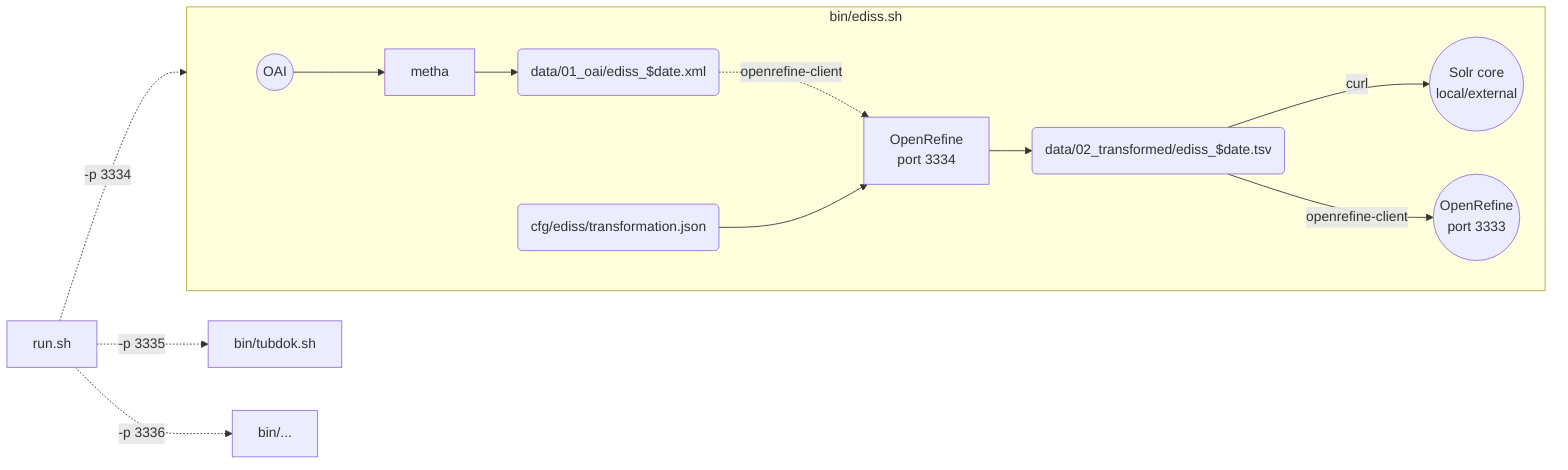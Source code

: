graph LR

run.sh -. -p 3334 .-> bin/ediss.sh
bin/ediss.sh -.- oai
run.sh -. -p 3335 .-> bin/tubdok.sh
run.sh -. -p 3336 .-> bin/...

subgraph bin/ediss.sh
oai((OAI)) --> metha
metha --> 01oai(data/01_oai/ediss_$date.xml)
01oai -. openrefine-client .-> openrefine-container[OpenRefine<br>port 3334]
config(cfg/ediss/transformation.json) --> openrefine-container
openrefine-container --> 02transformed(data/02_transformed/ediss_$date.tsv)
02transformed -- curl --> solr((Solr core<br>local/external))
02transformed -- openrefine-client --> openrefine-service((OpenRefine<br>port 3333))
end